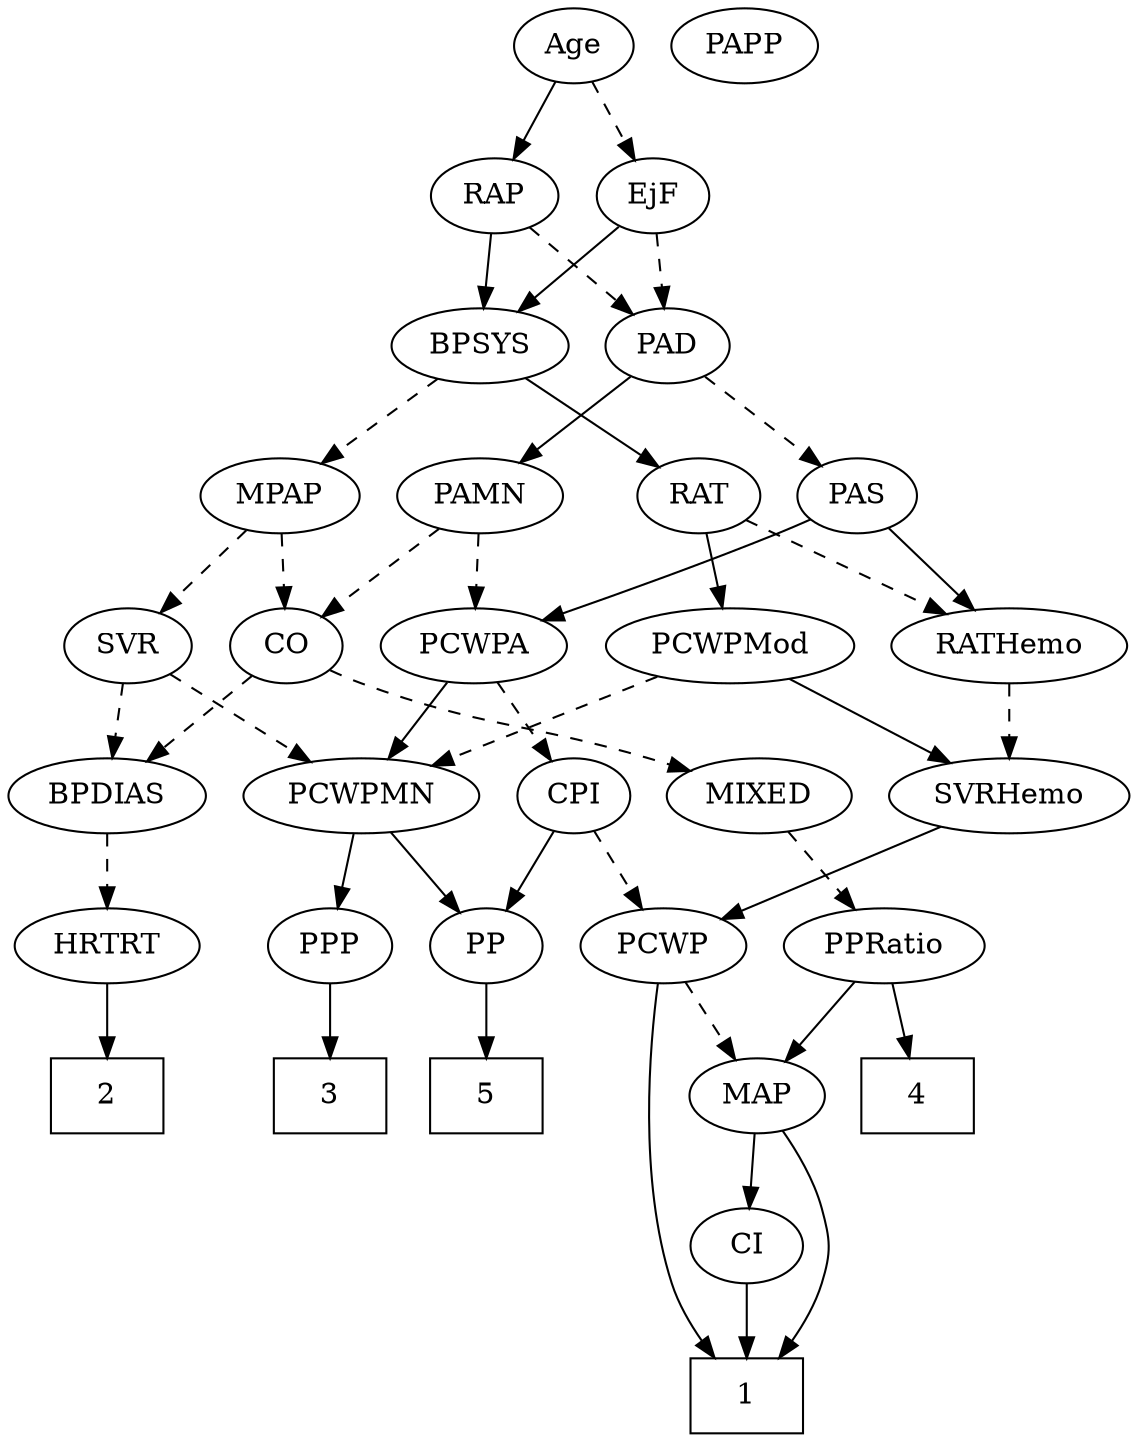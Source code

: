 strict digraph {
	graph [bb="0,0,531.64,684"];
	node [label="\N"];
	1	[height=0.5,
		pos="349.25,18",
		shape=box,
		width=0.75];
	2	[height=0.5,
		pos="42.246,162",
		shape=box,
		width=0.75];
	3	[height=0.5,
		pos="218.25,162",
		shape=box,
		width=0.75];
	4	[height=0.5,
		pos="144.25,162",
		shape=box,
		width=0.75];
	5	[height=0.5,
		pos="370.25,162",
		shape=box,
		width=0.75];
	Age	[height=0.5,
		pos="292.25,666",
		width=0.75];
	EjF	[height=0.5,
		pos="256.25,594",
		width=0.75];
	Age -> EjF	[pos="e,264.55,611.15 283.9,648.76 279.53,640.28 274.1,629.71 269.2,620.2",
		style=dashed];
	RAP	[height=0.5,
		pos="329.25,594",
		width=0.77632];
	Age -> RAP	[pos="e,320.71,611.15 300.83,648.76 305.31,640.28 310.9,629.71 315.93,620.2",
		style=solid];
	BPSYS	[height=0.5,
		pos="251.25,522",
		width=1.0471];
	EjF -> BPSYS	[pos="e,252.47,540.1 255.01,575.7 254.46,567.98 253.8,558.71 253.18,550.11",
		style=solid];
	PAD	[height=0.5,
		pos="335.25,522",
		width=0.79437];
	EjF -> PAD	[pos="e,319.4,537.04 271.85,579.17 283.25,569.07 298.89,555.21 311.79,543.79",
		style=dashed];
	RAP -> BPSYS	[pos="e,268.09,538.11 313.46,578.83 302.65,569.13 288.1,556.08 275.79,545.03",
		style=solid];
	RAP -> PAD	[pos="e,333.78,540.1 330.73,575.7 331.39,567.98 332.19,558.71 332.92,550.11",
		style=dashed];
	MIXED	[height=0.5,
		pos="143.25,306",
		width=1.1193];
	PPRatio	[height=0.5,
		pos="144.25,234",
		width=1.1013];
	MIXED -> PPRatio	[pos="e,144,252.1 143.49,287.7 143.6,279.98 143.74,270.71 143.86,262.11",
		style=dashed];
	MPAP	[height=0.5,
		pos="162.25,450",
		width=0.97491];
	CO	[height=0.5,
		pos="90.246,378",
		width=0.75];
	MPAP -> CO	[pos="e,104.86,393.21 146.62,433.81 136.54,424.01 123.28,411.12 112.15,400.3",
		style=dashed];
	SVR	[height=0.5,
		pos="163.25,378",
		width=0.77632];
	MPAP -> SVR	[pos="e,163,396.1 162.49,431.7 162.6,423.98 162.74,414.71 162.86,406.11",
		style=dashed];
	BPSYS -> MPAP	[pos="e,180.79,465.58 232.37,506.15 219.66,496.16 202.72,482.83 188.67,471.78",
		style=dashed];
	RAT	[height=0.5,
		pos="348.25,450",
		width=0.75827];
	BPSYS -> RAT	[pos="e,330.46,463.84 271.34,506.5 286.05,495.89 306.12,481.4 322.08,469.88",
		style=solid];
	PAS	[height=0.5,
		pos="420.25,450",
		width=0.75];
	PAD -> PAS	[pos="e,403.78,464.56 352.04,507.17 364.58,496.85 381.9,482.58 395.94,471.01",
		style=dashed];
	PAMN	[height=0.5,
		pos="251.25,450",
		width=1.011];
	PAD -> PAMN	[pos="e,268.97,465.77 318.65,507.17 306.77,497.27 290.55,483.75 277,472.46",
		style=solid];
	CO -> MIXED	[pos="e,130.78,323.47 102.01,361.46 108.68,352.65 117.18,341.43 124.72,331.46",
		style=dashed];
	BPDIAS	[height=0.5,
		pos="42.246,306",
		width=1.1735];
	CO -> BPDIAS	[pos="e,53.764,323.8 79.354,361.12 73.509,352.59 66.168,341.89 59.561,332.25",
		style=dashed];
	RATHemo	[height=0.5,
		pos="482.25,378",
		width=1.3721];
	PAS -> RATHemo	[pos="e,467.82,395.29 433.39,434.15 441.44,425.07 451.92,413.24 461.1,402.87",
		style=solid];
	PCWPA	[height=0.5,
		pos="251.25,378",
		width=1.1555];
	PAS -> PCWPA	[pos="e,281.57,390.47 399.03,438.71 394.19,436.44 389.06,434.09 384.25,432 353.19,418.49 317.51,404.35 290.93,394.07",
		style=solid];
	PAMN -> CO	[pos="e,111.5,389.21 223.8,437.73 198.38,427.21 159.59,410.93 126.25,396 124.45,395.19 122.6,394.36 120.75,393.51",
		style=dashed];
	PAMN -> PCWPA	[pos="e,251.25,396.1 251.25,431.7 251.25,423.98 251.25,414.71 251.25,406.11",
		style=dashed];
	SVRHemo	[height=0.5,
		pos="441.25,306",
		width=1.3902];
	RATHemo -> SVRHemo	[pos="e,451.08,323.79 472.32,360.05 467.49,351.8 461.57,341.7 456.2,332.54",
		style=dashed];
	CPI	[height=0.5,
		pos="346.25,306",
		width=0.75];
	PP	[height=0.5,
		pos="345.25,234",
		width=0.75];
	CPI -> PP	[pos="e,345.49,252.1 346,287.7 345.89,279.98 345.76,270.71 345.63,262.11",
		style=solid];
	PCWP	[height=0.5,
		pos="425.25,234",
		width=0.97491];
	CPI -> PCWP	[pos="e,408.3,250.01 361.85,291.17 372.95,281.34 388.08,267.93 400.77,256.69",
		style=dashed];
	RAT -> RATHemo	[pos="e,454.84,393.32 368.89,438.22 389.33,427.54 421.06,410.96 445.76,398.06",
		style=dashed];
	PCWPMod	[height=0.5,
		pos="363.25,378",
		width=1.4443];
	RAT -> PCWPMod	[pos="e,359.54,396.28 351.88,432.05 353.55,424.26 355.57,414.82 357.44,406.08",
		style=solid];
	PCWPMN	[height=0.5,
		pos="251.25,306",
		width=1.3902];
	SVR -> PCWPMN	[pos="e,231.57,322.65 180.21,363.5 192.49,353.74 209.35,340.33 223.56,329.02",
		style=dashed];
	SVR -> BPDIAS	[pos="e,66.316,320.92 142.99,365.28 124.51,354.59 96.852,338.59 75.189,326.06",
		style=dashed];
	PCWPMod -> PCWPMN	[pos="e,275.23,321.99 339.22,361.98 323.13,351.93 301.74,338.56 284.08,327.52",
		style=dashed];
	PCWPMod -> SVRHemo	[pos="e,423.52,322.91 381.34,360.76 391.65,351.51 404.73,339.77 416.03,329.63",
		style=solid];
	PCWPA -> CPI	[pos="e,328.68,319.94 271.39,362.15 285.73,351.59 305.11,337.31 320.56,325.92",
		style=dashed];
	PCWPA -> PCWPMN	[pos="e,251.25,324.1 251.25,359.7 251.25,351.98 251.25,342.71 251.25,334.11",
		style=solid];
	PCWPMN -> PP	[pos="e,327.91,247.91 272.11,289.46 286.12,279.03 304.69,265.2 319.61,254.09",
		style=solid];
	PPP	[height=0.5,
		pos="240.25,234",
		width=0.75];
	PCWPMN -> PPP	[pos="e,242.93,252.1 248.53,287.7 247.31,279.98 245.86,270.71 244.51,262.11",
		style=solid];
	SVRHemo -> PCWP	[pos="e,429.16,252.1 437.29,287.7 435.53,279.98 433.41,270.71 431.44,262.11",
		style=solid];
	HRTRT	[height=0.5,
		pos="42.246,234",
		width=1.1013];
	BPDIAS -> HRTRT	[pos="e,42.246,252.1 42.246,287.7 42.246,279.98 42.246,270.71 42.246,262.11",
		style=dashed];
	MAP	[height=0.5,
		pos="294.25,162",
		width=0.84854];
	MAP -> 1	[pos="e,335.08,36.149 295.9,144.01 298.14,125.65 303.07,95.83 313.25,72 317.33,62.433 323.23,52.784 329.08,44.388",
		style=solid];
	CI	[height=0.5,
		pos="349.25,90",
		width=0.75];
	MAP -> CI	[pos="e,337.07,106.49 306.45,145.46 313.57,136.4 322.7,124.79 330.69,114.61",
		style=solid];
	PP -> 5	[pos="e,364.02,180.45 351.17,216.41 353.98,208.54 357.41,198.93 360.59,190.04",
		style=solid];
	PPP -> 3	[pos="e,223.68,180.28 234.92,216.05 232.47,208.26 229.5,198.82 226.76,190.08",
		style=solid];
	PPRatio -> 4	[pos="e,144.25,180.1 144.25,215.7 144.25,207.98 144.25,198.71 144.25,190.11",
		style=solid];
	PPRatio -> MAP	[pos="e,271.1,173.8 171.06,220.49 196.54,208.6 234.89,190.7 262.02,178.04",
		style=solid];
	PCWP -> 1	[pos="e,363.05,36.312 423.23,215.81 419.19,185.53 408.44,121.24 385.25,72 380.81,62.59 374.82,52.982 368.99,44.577",
		style=solid];
	PCWP -> MAP	[pos="e,316.16,174.71 401.83,220.49 380.39,209.03 348.51,192 325.02,179.45",
		style=dashed];
	CI -> 1	[pos="e,349.25,36.104 349.25,71.697 349.25,63.983 349.25,54.712 349.25,46.112",
		style=solid];
	PAPP	[height=0.5,
		pos="369.25,666",
		width=0.88464];
	HRTRT -> 2	[pos="e,42.246,180.1 42.246,215.7 42.246,207.98 42.246,198.71 42.246,190.11",
		style=solid];
}
